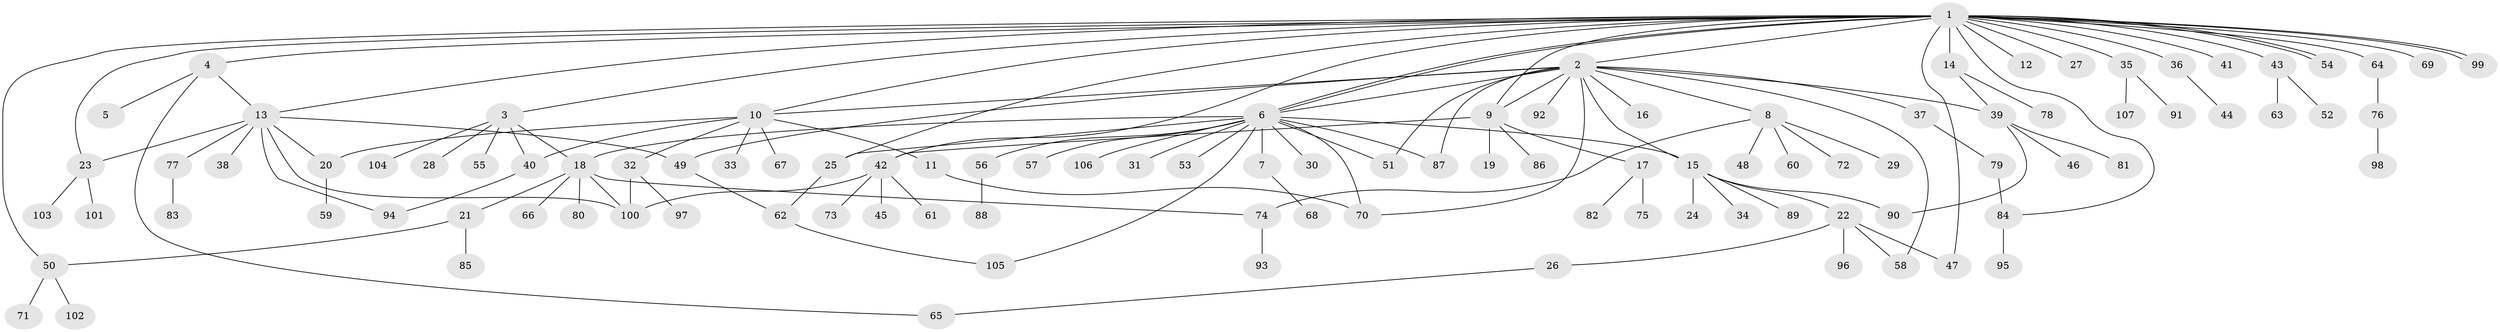 // coarse degree distribution, {32: 0.012658227848101266, 18: 0.012658227848101266, 5: 0.0379746835443038, 2: 0.25316455696202533, 16: 0.012658227848101266, 7: 0.012658227848101266, 3: 0.0759493670886076, 1: 0.5063291139240507, 6: 0.012658227848101266, 8: 0.012658227848101266, 4: 0.05063291139240506}
// Generated by graph-tools (version 1.1) at 2025/41/03/06/25 10:41:50]
// undirected, 107 vertices, 139 edges
graph export_dot {
graph [start="1"]
  node [color=gray90,style=filled];
  1;
  2;
  3;
  4;
  5;
  6;
  7;
  8;
  9;
  10;
  11;
  12;
  13;
  14;
  15;
  16;
  17;
  18;
  19;
  20;
  21;
  22;
  23;
  24;
  25;
  26;
  27;
  28;
  29;
  30;
  31;
  32;
  33;
  34;
  35;
  36;
  37;
  38;
  39;
  40;
  41;
  42;
  43;
  44;
  45;
  46;
  47;
  48;
  49;
  50;
  51;
  52;
  53;
  54;
  55;
  56;
  57;
  58;
  59;
  60;
  61;
  62;
  63;
  64;
  65;
  66;
  67;
  68;
  69;
  70;
  71;
  72;
  73;
  74;
  75;
  76;
  77;
  78;
  79;
  80;
  81;
  82;
  83;
  84;
  85;
  86;
  87;
  88;
  89;
  90;
  91;
  92;
  93;
  94;
  95;
  96;
  97;
  98;
  99;
  100;
  101;
  102;
  103;
  104;
  105;
  106;
  107;
  1 -- 2;
  1 -- 3;
  1 -- 4;
  1 -- 6;
  1 -- 6;
  1 -- 9;
  1 -- 10;
  1 -- 12;
  1 -- 13;
  1 -- 14;
  1 -- 23;
  1 -- 25;
  1 -- 27;
  1 -- 35;
  1 -- 36;
  1 -- 41;
  1 -- 42;
  1 -- 43;
  1 -- 47;
  1 -- 50;
  1 -- 54;
  1 -- 54;
  1 -- 64;
  1 -- 69;
  1 -- 84;
  1 -- 99;
  1 -- 99;
  2 -- 6;
  2 -- 8;
  2 -- 9;
  2 -- 10;
  2 -- 15;
  2 -- 16;
  2 -- 37;
  2 -- 39;
  2 -- 49;
  2 -- 51;
  2 -- 58;
  2 -- 70;
  2 -- 87;
  2 -- 92;
  3 -- 18;
  3 -- 28;
  3 -- 40;
  3 -- 55;
  3 -- 104;
  4 -- 5;
  4 -- 13;
  4 -- 65;
  6 -- 7;
  6 -- 15;
  6 -- 18;
  6 -- 25;
  6 -- 30;
  6 -- 31;
  6 -- 51;
  6 -- 53;
  6 -- 56;
  6 -- 57;
  6 -- 70;
  6 -- 87;
  6 -- 105;
  6 -- 106;
  7 -- 68;
  8 -- 29;
  8 -- 48;
  8 -- 60;
  8 -- 72;
  8 -- 74;
  9 -- 17;
  9 -- 19;
  9 -- 42;
  9 -- 86;
  10 -- 11;
  10 -- 20;
  10 -- 32;
  10 -- 33;
  10 -- 40;
  10 -- 67;
  11 -- 70;
  13 -- 20;
  13 -- 23;
  13 -- 38;
  13 -- 49;
  13 -- 77;
  13 -- 94;
  13 -- 100;
  14 -- 39;
  14 -- 78;
  15 -- 22;
  15 -- 24;
  15 -- 34;
  15 -- 89;
  15 -- 90;
  17 -- 75;
  17 -- 82;
  18 -- 21;
  18 -- 66;
  18 -- 74;
  18 -- 80;
  18 -- 100;
  20 -- 59;
  21 -- 50;
  21 -- 85;
  22 -- 26;
  22 -- 47;
  22 -- 58;
  22 -- 96;
  23 -- 101;
  23 -- 103;
  25 -- 62;
  26 -- 65;
  32 -- 97;
  32 -- 100;
  35 -- 91;
  35 -- 107;
  36 -- 44;
  37 -- 79;
  39 -- 46;
  39 -- 81;
  39 -- 90;
  40 -- 94;
  42 -- 45;
  42 -- 61;
  42 -- 73;
  42 -- 100;
  43 -- 52;
  43 -- 63;
  49 -- 62;
  50 -- 71;
  50 -- 102;
  56 -- 88;
  62 -- 105;
  64 -- 76;
  74 -- 93;
  76 -- 98;
  77 -- 83;
  79 -- 84;
  84 -- 95;
}
